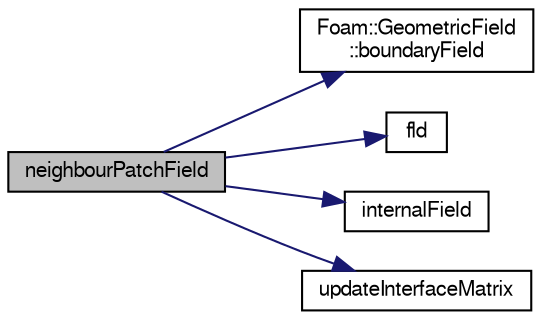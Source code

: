 digraph "neighbourPatchField"
{
  bgcolor="transparent";
  edge [fontname="FreeSans",fontsize="10",labelfontname="FreeSans",labelfontsize="10"];
  node [fontname="FreeSans",fontsize="10",shape=record];
  rankdir="LR";
  Node136 [label="neighbourPatchField",height=0.2,width=0.4,color="black", fillcolor="grey75", style="filled", fontcolor="black"];
  Node136 -> Node137 [color="midnightblue",fontsize="10",style="solid",fontname="FreeSans"];
  Node137 [label="Foam::GeometricField\l::boundaryField",height=0.2,width=0.4,color="black",URL="$a22434.html#a3c6c1a789b48ea0c5e8bff64f9c14f2d",tooltip="Return reference to GeometricBoundaryField. "];
  Node136 -> Node138 [color="midnightblue",fontsize="10",style="solid",fontname="FreeSans"];
  Node138 [label="fld",height=0.2,width=0.4,color="black",URL="$a18899.html#a378472d1f8b33eeefbda63a947476c8c"];
  Node136 -> Node139 [color="midnightblue",fontsize="10",style="solid",fontname="FreeSans"];
  Node139 [label="internalField",height=0.2,width=0.4,color="black",URL="$a01253.html#a8ebe4b4fc9818c2626b9c98a7ef1a16a"];
  Node136 -> Node140 [color="midnightblue",fontsize="10",style="solid",fontname="FreeSans"];
  Node140 [label="updateInterfaceMatrix",height=0.2,width=0.4,color="black",URL="$a22006.html#a4144bb27e8739ab5a673b3da1e245e17",tooltip="Update result field based on interface functionality. "];
}
